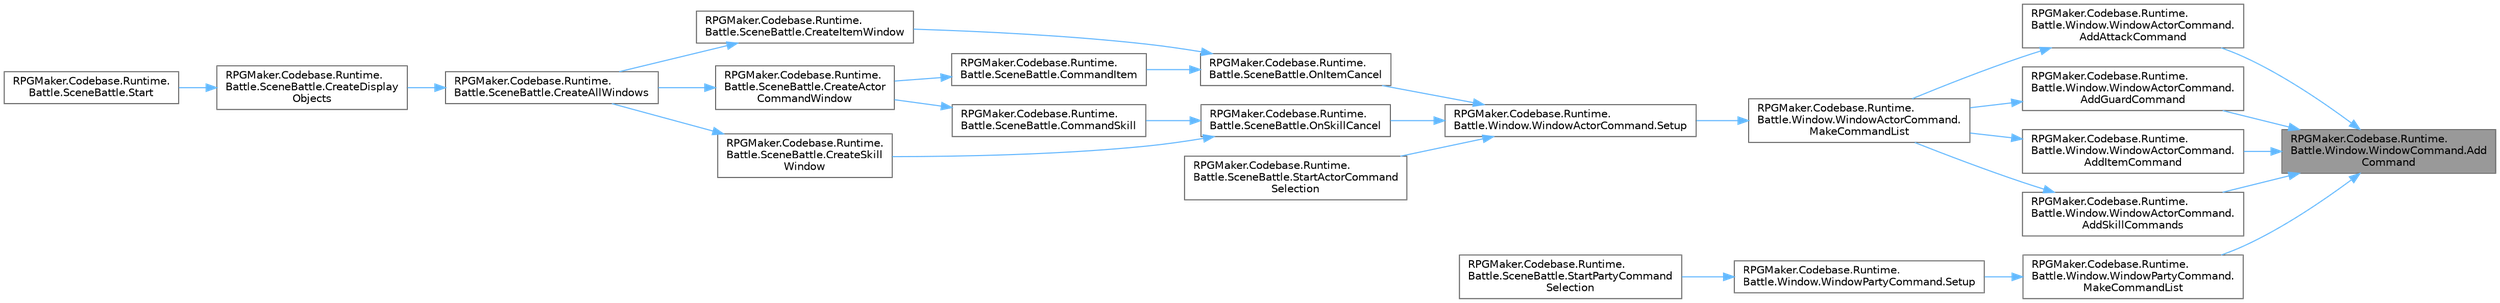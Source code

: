 digraph "RPGMaker.Codebase.Runtime.Battle.Window.WindowCommand.AddCommand"
{
 // LATEX_PDF_SIZE
  bgcolor="transparent";
  edge [fontname=Helvetica,fontsize=10,labelfontname=Helvetica,labelfontsize=10];
  node [fontname=Helvetica,fontsize=10,shape=box,height=0.2,width=0.4];
  rankdir="RL";
  Node1 [id="Node000001",label="RPGMaker.Codebase.Runtime.\lBattle.Window.WindowCommand.Add\lCommand",height=0.2,width=0.4,color="gray40", fillcolor="grey60", style="filled", fontcolor="black",tooltip="コマンド項目を追加"];
  Node1 -> Node2 [id="edge1_Node000001_Node000002",dir="back",color="steelblue1",style="solid",tooltip=" "];
  Node2 [id="Node000002",label="RPGMaker.Codebase.Runtime.\lBattle.Window.WindowActorCommand.\lAddAttackCommand",height=0.2,width=0.4,color="grey40", fillcolor="white", style="filled",URL="$d3/d67/class_r_p_g_maker_1_1_codebase_1_1_runtime_1_1_battle_1_1_window_1_1_window_actor_command.html#a4ef3db7e9a38abc4427af10ec572647c",tooltip="[攻撃]コマンドを追加"];
  Node2 -> Node3 [id="edge2_Node000002_Node000003",dir="back",color="steelblue1",style="solid",tooltip=" "];
  Node3 [id="Node000003",label="RPGMaker.Codebase.Runtime.\lBattle.Window.WindowActorCommand.\lMakeCommandList",height=0.2,width=0.4,color="grey40", fillcolor="white", style="filled",URL="$d3/d67/class_r_p_g_maker_1_1_codebase_1_1_runtime_1_1_battle_1_1_window_1_1_window_actor_command.html#a298dd0d3f28c993adc12e6822748ec38",tooltip="メニューに全項目を追加。 個々の追加は addCommand で行っている"];
  Node3 -> Node4 [id="edge3_Node000003_Node000004",dir="back",color="steelblue1",style="solid",tooltip=" "];
  Node4 [id="Node000004",label="RPGMaker.Codebase.Runtime.\lBattle.Window.WindowActorCommand.Setup",height=0.2,width=0.4,color="grey40", fillcolor="white", style="filled",URL="$d3/d67/class_r_p_g_maker_1_1_codebase_1_1_runtime_1_1_battle_1_1_window_1_1_window_actor_command.html#a29645d392f9d4cc293c0e65bd0c7045b",tooltip="指定アクターのコマンドを設定"];
  Node4 -> Node5 [id="edge4_Node000004_Node000005",dir="back",color="steelblue1",style="solid",tooltip=" "];
  Node5 [id="Node000005",label="RPGMaker.Codebase.Runtime.\lBattle.SceneBattle.OnItemCancel",height=0.2,width=0.4,color="grey40", fillcolor="white", style="filled",URL="$dd/d83/class_r_p_g_maker_1_1_codebase_1_1_runtime_1_1_battle_1_1_scene_battle.html#a6f2168d68dbc4f9c789758d880e1e90d",tooltip="[アイテム]ウィンドウで[キャンセル]が選択された時のハンドラ"];
  Node5 -> Node6 [id="edge5_Node000005_Node000006",dir="back",color="steelblue1",style="solid",tooltip=" "];
  Node6 [id="Node000006",label="RPGMaker.Codebase.Runtime.\lBattle.SceneBattle.CommandItem",height=0.2,width=0.4,color="grey40", fillcolor="white", style="filled",URL="$dd/d83/class_r_p_g_maker_1_1_codebase_1_1_runtime_1_1_battle_1_1_scene_battle.html#a62ec72920d8084303f9dbce06aec4260",tooltip="[アイテム]コマンドのハンドラ"];
  Node6 -> Node7 [id="edge6_Node000006_Node000007",dir="back",color="steelblue1",style="solid",tooltip=" "];
  Node7 [id="Node000007",label="RPGMaker.Codebase.Runtime.\lBattle.SceneBattle.CreateActor\lCommandWindow",height=0.2,width=0.4,color="grey40", fillcolor="white", style="filled",URL="$dd/d83/class_r_p_g_maker_1_1_codebase_1_1_runtime_1_1_battle_1_1_scene_battle.html#a724e7857a3a65320fe6e1c7797646594",tooltip="[アクター]コマンドウィンドウ(Window_ActorCommand)を生成"];
  Node7 -> Node8 [id="edge7_Node000007_Node000008",dir="back",color="steelblue1",style="solid",tooltip=" "];
  Node8 [id="Node000008",label="RPGMaker.Codebase.Runtime.\lBattle.SceneBattle.CreateAllWindows",height=0.2,width=0.4,color="grey40", fillcolor="white", style="filled",URL="$dd/d83/class_r_p_g_maker_1_1_codebase_1_1_runtime_1_1_battle_1_1_scene_battle.html#a1696ba0f56578c100381e543a4d89f0f",tooltip="戦闘シーンに必要なすべてのウィンドウを生成"];
  Node8 -> Node9 [id="edge8_Node000008_Node000009",dir="back",color="steelblue1",style="solid",tooltip=" "];
  Node9 [id="Node000009",label="RPGMaker.Codebase.Runtime.\lBattle.SceneBattle.CreateDisplay\lObjects",height=0.2,width=0.4,color="grey40", fillcolor="white", style="filled",URL="$dd/d83/class_r_p_g_maker_1_1_codebase_1_1_runtime_1_1_battle_1_1_scene_battle.html#aacb7721fb35bd6b6334d73e9df2ade88",tooltip="表示に必要なオブジェクトを生成。 スプライトセット、ウィンドウレイヤー、ウィンドウなど"];
  Node9 -> Node10 [id="edge9_Node000009_Node000010",dir="back",color="steelblue1",style="solid",tooltip=" "];
  Node10 [id="Node000010",label="RPGMaker.Codebase.Runtime.\lBattle.SceneBattle.Start",height=0.2,width=0.4,color="grey40", fillcolor="white", style="filled",URL="$dd/d83/class_r_p_g_maker_1_1_codebase_1_1_runtime_1_1_battle_1_1_scene_battle.html#a52668ac9e236a1452c2290bae1331f7d",tooltip="シーンの開始"];
  Node5 -> Node11 [id="edge10_Node000005_Node000011",dir="back",color="steelblue1",style="solid",tooltip=" "];
  Node11 [id="Node000011",label="RPGMaker.Codebase.Runtime.\lBattle.SceneBattle.CreateItemWindow",height=0.2,width=0.4,color="grey40", fillcolor="white", style="filled",URL="$dd/d83/class_r_p_g_maker_1_1_codebase_1_1_runtime_1_1_battle_1_1_scene_battle.html#a57f867e85ec503225e9a252fa623ccc2",tooltip="[アイテム]ウィンドウ(Window_BattleItem)を生成"];
  Node11 -> Node8 [id="edge11_Node000011_Node000008",dir="back",color="steelblue1",style="solid",tooltip=" "];
  Node4 -> Node12 [id="edge12_Node000004_Node000012",dir="back",color="steelblue1",style="solid",tooltip=" "];
  Node12 [id="Node000012",label="RPGMaker.Codebase.Runtime.\lBattle.SceneBattle.OnSkillCancel",height=0.2,width=0.4,color="grey40", fillcolor="white", style="filled",URL="$dd/d83/class_r_p_g_maker_1_1_codebase_1_1_runtime_1_1_battle_1_1_scene_battle.html#a8e99dbc4e22be1923c86b952e0dd04f7",tooltip="[スキル]ウィンドウで[キャンセル]が選択された時のハンドラ"];
  Node12 -> Node13 [id="edge13_Node000012_Node000013",dir="back",color="steelblue1",style="solid",tooltip=" "];
  Node13 [id="Node000013",label="RPGMaker.Codebase.Runtime.\lBattle.SceneBattle.CommandSkill",height=0.2,width=0.4,color="grey40", fillcolor="white", style="filled",URL="$dd/d83/class_r_p_g_maker_1_1_codebase_1_1_runtime_1_1_battle_1_1_scene_battle.html#a6c6f252160ff91a86574d896a92feef3",tooltip="[スキル]コマンドのハンドラ"];
  Node13 -> Node7 [id="edge14_Node000013_Node000007",dir="back",color="steelblue1",style="solid",tooltip=" "];
  Node12 -> Node14 [id="edge15_Node000012_Node000014",dir="back",color="steelblue1",style="solid",tooltip=" "];
  Node14 [id="Node000014",label="RPGMaker.Codebase.Runtime.\lBattle.SceneBattle.CreateSkill\lWindow",height=0.2,width=0.4,color="grey40", fillcolor="white", style="filled",URL="$dd/d83/class_r_p_g_maker_1_1_codebase_1_1_runtime_1_1_battle_1_1_scene_battle.html#ad8e7c57e41f5e68675b104adce04aa94",tooltip="[スキル]ウィンドウ(Window_BattleSkill)を生成"];
  Node14 -> Node8 [id="edge16_Node000014_Node000008",dir="back",color="steelblue1",style="solid",tooltip=" "];
  Node4 -> Node15 [id="edge17_Node000004_Node000015",dir="back",color="steelblue1",style="solid",tooltip=" "];
  Node15 [id="Node000015",label="RPGMaker.Codebase.Runtime.\lBattle.SceneBattle.StartActorCommand\lSelection",height=0.2,width=0.4,color="grey40", fillcolor="white", style="filled",URL="$dd/d83/class_r_p_g_maker_1_1_codebase_1_1_runtime_1_1_battle_1_1_scene_battle.html#a3f66aa45a944ad066eab9284925cac95",tooltip="[アクター]コマンドの選択開始"];
  Node1 -> Node16 [id="edge18_Node000001_Node000016",dir="back",color="steelblue1",style="solid",tooltip=" "];
  Node16 [id="Node000016",label="RPGMaker.Codebase.Runtime.\lBattle.Window.WindowActorCommand.\lAddGuardCommand",height=0.2,width=0.4,color="grey40", fillcolor="white", style="filled",URL="$d3/d67/class_r_p_g_maker_1_1_codebase_1_1_runtime_1_1_battle_1_1_window_1_1_window_actor_command.html#a6d117e90b15fa8e5f946d575b851ab93",tooltip="[防御]コマンドを追加"];
  Node16 -> Node3 [id="edge19_Node000016_Node000003",dir="back",color="steelblue1",style="solid",tooltip=" "];
  Node1 -> Node17 [id="edge20_Node000001_Node000017",dir="back",color="steelblue1",style="solid",tooltip=" "];
  Node17 [id="Node000017",label="RPGMaker.Codebase.Runtime.\lBattle.Window.WindowActorCommand.\lAddItemCommand",height=0.2,width=0.4,color="grey40", fillcolor="white", style="filled",URL="$d3/d67/class_r_p_g_maker_1_1_codebase_1_1_runtime_1_1_battle_1_1_window_1_1_window_actor_command.html#a6ad6d34477d05c760b4fe4d7f10c597a",tooltip="[アイテム]コマンドを追加"];
  Node17 -> Node3 [id="edge21_Node000017_Node000003",dir="back",color="steelblue1",style="solid",tooltip=" "];
  Node1 -> Node18 [id="edge22_Node000001_Node000018",dir="back",color="steelblue1",style="solid",tooltip=" "];
  Node18 [id="Node000018",label="RPGMaker.Codebase.Runtime.\lBattle.Window.WindowActorCommand.\lAddSkillCommands",height=0.2,width=0.4,color="grey40", fillcolor="white", style="filled",URL="$d3/d67/class_r_p_g_maker_1_1_codebase_1_1_runtime_1_1_battle_1_1_window_1_1_window_actor_command.html#aa51ed548df5ac86e06303f5d3a6671c1",tooltip="[スキル]コマンドを追加"];
  Node18 -> Node3 [id="edge23_Node000018_Node000003",dir="back",color="steelblue1",style="solid",tooltip=" "];
  Node1 -> Node19 [id="edge24_Node000001_Node000019",dir="back",color="steelblue1",style="solid",tooltip=" "];
  Node19 [id="Node000019",label="RPGMaker.Codebase.Runtime.\lBattle.Window.WindowPartyCommand.\lMakeCommandList",height=0.2,width=0.4,color="grey40", fillcolor="white", style="filled",URL="$d7/d77/class_r_p_g_maker_1_1_codebase_1_1_runtime_1_1_battle_1_1_window_1_1_window_party_command.html#aa1460db591d753c9126f6977189ab46d",tooltip="メニューに全項目を追加。 個々の追加は addCommand で行っている"];
  Node19 -> Node20 [id="edge25_Node000019_Node000020",dir="back",color="steelblue1",style="solid",tooltip=" "];
  Node20 [id="Node000020",label="RPGMaker.Codebase.Runtime.\lBattle.Window.WindowPartyCommand.Setup",height=0.2,width=0.4,color="grey40", fillcolor="white", style="filled",URL="$d7/d77/class_r_p_g_maker_1_1_codebase_1_1_runtime_1_1_battle_1_1_window_1_1_window_party_command.html#ab31770d4a44eb520a476207403ad0cfc",tooltip="コマンドを設定"];
  Node20 -> Node21 [id="edge26_Node000020_Node000021",dir="back",color="steelblue1",style="solid",tooltip=" "];
  Node21 [id="Node000021",label="RPGMaker.Codebase.Runtime.\lBattle.SceneBattle.StartPartyCommand\lSelection",height=0.2,width=0.4,color="grey40", fillcolor="white", style="filled",URL="$dd/d83/class_r_p_g_maker_1_1_codebase_1_1_runtime_1_1_battle_1_1_scene_battle.html#acdbf5717da5a7afd88a2652c40f1ba61",tooltip="[パーティ]コマンドの選択開始"];
}
